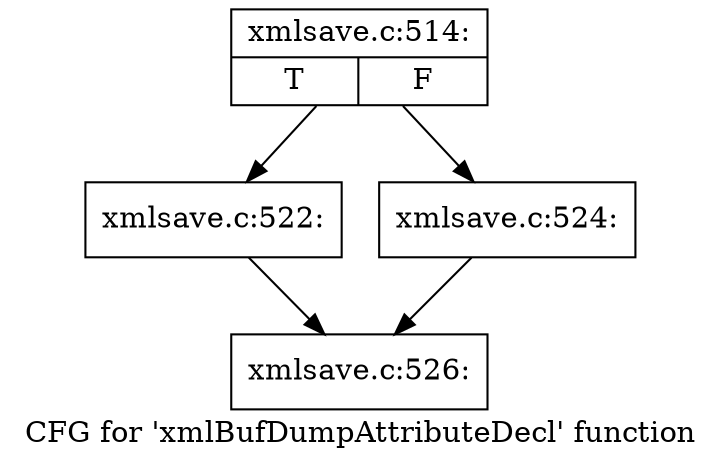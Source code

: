 digraph "CFG for 'xmlBufDumpAttributeDecl' function" {
	label="CFG for 'xmlBufDumpAttributeDecl' function";

	Node0x5693bd0 [shape=record,label="{xmlsave.c:514:|{<s0>T|<s1>F}}"];
	Node0x5693bd0 -> Node0x5694950;
	Node0x5693bd0 -> Node0x56949a0;
	Node0x5694950 [shape=record,label="{xmlsave.c:522:}"];
	Node0x5694950 -> Node0x5693330;
	Node0x56949a0 [shape=record,label="{xmlsave.c:524:}"];
	Node0x56949a0 -> Node0x5693330;
	Node0x5693330 [shape=record,label="{xmlsave.c:526:}"];
}
